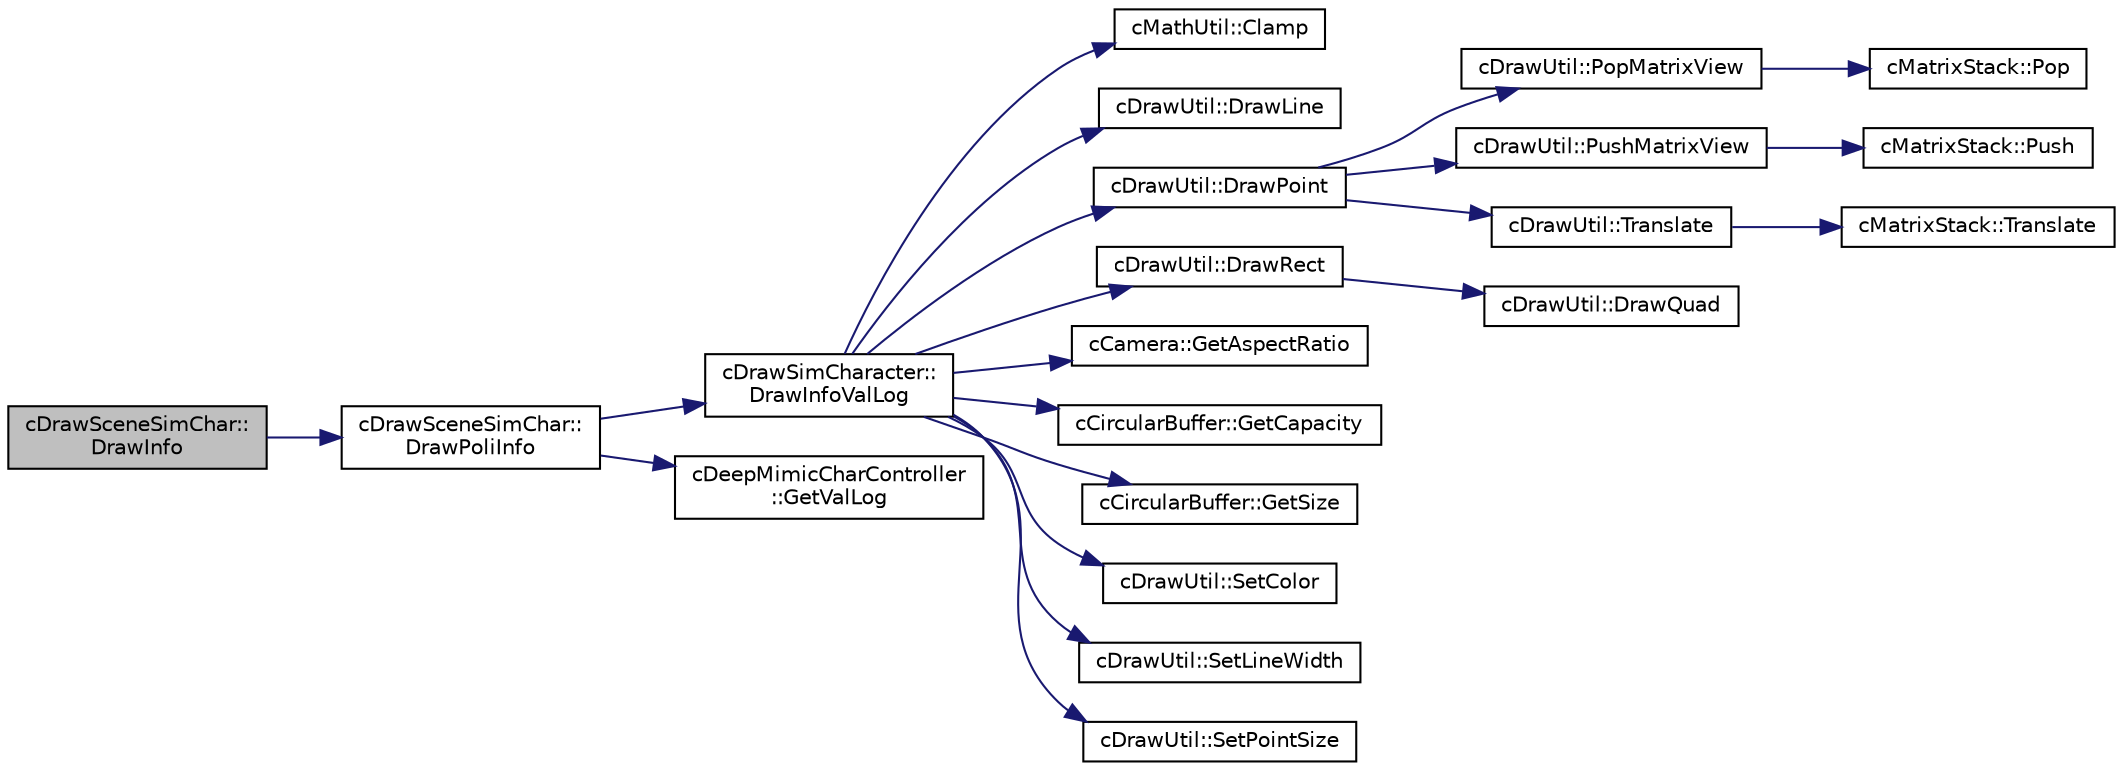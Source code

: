 digraph "cDrawSceneSimChar::DrawInfo"
{
 // LATEX_PDF_SIZE
  edge [fontname="Helvetica",fontsize="10",labelfontname="Helvetica",labelfontsize="10"];
  node [fontname="Helvetica",fontsize="10",shape=record];
  rankdir="LR";
  Node1 [label="cDrawSceneSimChar::\lDrawInfo",height=0.2,width=0.4,color="black", fillcolor="grey75", style="filled", fontcolor="black",tooltip=" "];
  Node1 -> Node2 [color="midnightblue",fontsize="10",style="solid",fontname="Helvetica"];
  Node2 [label="cDrawSceneSimChar::\lDrawPoliInfo",height=0.2,width=0.4,color="black", fillcolor="white", style="filled",URL="$classc_draw_scene_sim_char.html#a7bd77bae3ef3dac21ce07c33a8325baa",tooltip=" "];
  Node2 -> Node3 [color="midnightblue",fontsize="10",style="solid",fontname="Helvetica"];
  Node3 [label="cDrawSimCharacter::\lDrawInfoValLog",height=0.2,width=0.4,color="black", fillcolor="white", style="filled",URL="$classc_draw_sim_character.html#afb14d9b29692ae8672794c4e9522349a",tooltip=" "];
  Node3 -> Node4 [color="midnightblue",fontsize="10",style="solid",fontname="Helvetica"];
  Node4 [label="cMathUtil::Clamp",height=0.2,width=0.4,color="black", fillcolor="white", style="filled",URL="$classc_math_util.html#ac7702e2a05013616d11f03619d9b4f1e",tooltip=" "];
  Node3 -> Node5 [color="midnightblue",fontsize="10",style="solid",fontname="Helvetica"];
  Node5 [label="cDrawUtil::DrawLine",height=0.2,width=0.4,color="black", fillcolor="white", style="filled",URL="$classc_draw_util.html#a3e0e6d5260b7fb9aa090d673bc2d1f0c",tooltip=" "];
  Node3 -> Node6 [color="midnightblue",fontsize="10",style="solid",fontname="Helvetica"];
  Node6 [label="cDrawUtil::DrawPoint",height=0.2,width=0.4,color="black", fillcolor="white", style="filled",URL="$classc_draw_util.html#af25b21299d50f64378c0a7ea5387b178",tooltip=" "];
  Node6 -> Node7 [color="midnightblue",fontsize="10",style="solid",fontname="Helvetica"];
  Node7 [label="cDrawUtil::PopMatrixView",height=0.2,width=0.4,color="black", fillcolor="white", style="filled",URL="$classc_draw_util.html#a8bec79da8550795d4b4966a94af7cf51",tooltip=" "];
  Node7 -> Node8 [color="midnightblue",fontsize="10",style="solid",fontname="Helvetica"];
  Node8 [label="cMatrixStack::Pop",height=0.2,width=0.4,color="black", fillcolor="white", style="filled",URL="$classc_matrix_stack.html#a6be215a8d6dc7f91c8e9577a8b550bfc",tooltip=" "];
  Node6 -> Node9 [color="midnightblue",fontsize="10",style="solid",fontname="Helvetica"];
  Node9 [label="cDrawUtil::PushMatrixView",height=0.2,width=0.4,color="black", fillcolor="white", style="filled",URL="$classc_draw_util.html#a166a3c9df5df3cb262d090cb2aaba33b",tooltip=" "];
  Node9 -> Node10 [color="midnightblue",fontsize="10",style="solid",fontname="Helvetica"];
  Node10 [label="cMatrixStack::Push",height=0.2,width=0.4,color="black", fillcolor="white", style="filled",URL="$classc_matrix_stack.html#aac0bfd176fd31cabb3e74a0a12b5a5d9",tooltip=" "];
  Node6 -> Node11 [color="midnightblue",fontsize="10",style="solid",fontname="Helvetica"];
  Node11 [label="cDrawUtil::Translate",height=0.2,width=0.4,color="black", fillcolor="white", style="filled",URL="$classc_draw_util.html#a1904a7034bb0ec43afdab4642d36e543",tooltip=" "];
  Node11 -> Node12 [color="midnightblue",fontsize="10",style="solid",fontname="Helvetica"];
  Node12 [label="cMatrixStack::Translate",height=0.2,width=0.4,color="black", fillcolor="white", style="filled",URL="$classc_matrix_stack.html#a9ab74621b7112ebf367e7c6feafff233",tooltip=" "];
  Node3 -> Node13 [color="midnightblue",fontsize="10",style="solid",fontname="Helvetica"];
  Node13 [label="cDrawUtil::DrawRect",height=0.2,width=0.4,color="black", fillcolor="white", style="filled",URL="$classc_draw_util.html#a67c1005f7bd6edeee048fddbbe85307b",tooltip=" "];
  Node13 -> Node14 [color="midnightblue",fontsize="10",style="solid",fontname="Helvetica"];
  Node14 [label="cDrawUtil::DrawQuad",height=0.2,width=0.4,color="black", fillcolor="white", style="filled",URL="$classc_draw_util.html#a587df84fa22af009a224a64afc79fc93",tooltip=" "];
  Node3 -> Node15 [color="midnightblue",fontsize="10",style="solid",fontname="Helvetica"];
  Node15 [label="cCamera::GetAspectRatio",height=0.2,width=0.4,color="black", fillcolor="white", style="filled",URL="$classc_camera.html#ad436987be3ed015fb4436b68a33c0f6c",tooltip=" "];
  Node3 -> Node16 [color="midnightblue",fontsize="10",style="solid",fontname="Helvetica"];
  Node16 [label="cCircularBuffer::GetCapacity",height=0.2,width=0.4,color="black", fillcolor="white", style="filled",URL="$classc_circular_buffer.html#aa3704ebf79a480a2163f2f6f3de46bd3",tooltip=" "];
  Node3 -> Node17 [color="midnightblue",fontsize="10",style="solid",fontname="Helvetica"];
  Node17 [label="cCircularBuffer::GetSize",height=0.2,width=0.4,color="black", fillcolor="white", style="filled",URL="$classc_circular_buffer.html#a45f5f77a77dcb1996fbfdbb3c2a4bf69",tooltip=" "];
  Node3 -> Node18 [color="midnightblue",fontsize="10",style="solid",fontname="Helvetica"];
  Node18 [label="cDrawUtil::SetColor",height=0.2,width=0.4,color="black", fillcolor="white", style="filled",URL="$classc_draw_util.html#a4b68878bee6cbfe53db7dc6bb9e16f70",tooltip=" "];
  Node3 -> Node19 [color="midnightblue",fontsize="10",style="solid",fontname="Helvetica"];
  Node19 [label="cDrawUtil::SetLineWidth",height=0.2,width=0.4,color="black", fillcolor="white", style="filled",URL="$classc_draw_util.html#ade38eab887ec0dfe4b8f407474cb79a5",tooltip=" "];
  Node3 -> Node20 [color="midnightblue",fontsize="10",style="solid",fontname="Helvetica"];
  Node20 [label="cDrawUtil::SetPointSize",height=0.2,width=0.4,color="black", fillcolor="white", style="filled",URL="$classc_draw_util.html#a0a439398f8022ac51e8b23de11b2ea75",tooltip=" "];
  Node2 -> Node21 [color="midnightblue",fontsize="10",style="solid",fontname="Helvetica"];
  Node21 [label="cDeepMimicCharController\l::GetValLog",height=0.2,width=0.4,color="black", fillcolor="white", style="filled",URL="$classc_deep_mimic_char_controller.html#abfb7474c6b3fb248ceeb541ee48c38bb",tooltip=" "];
}
